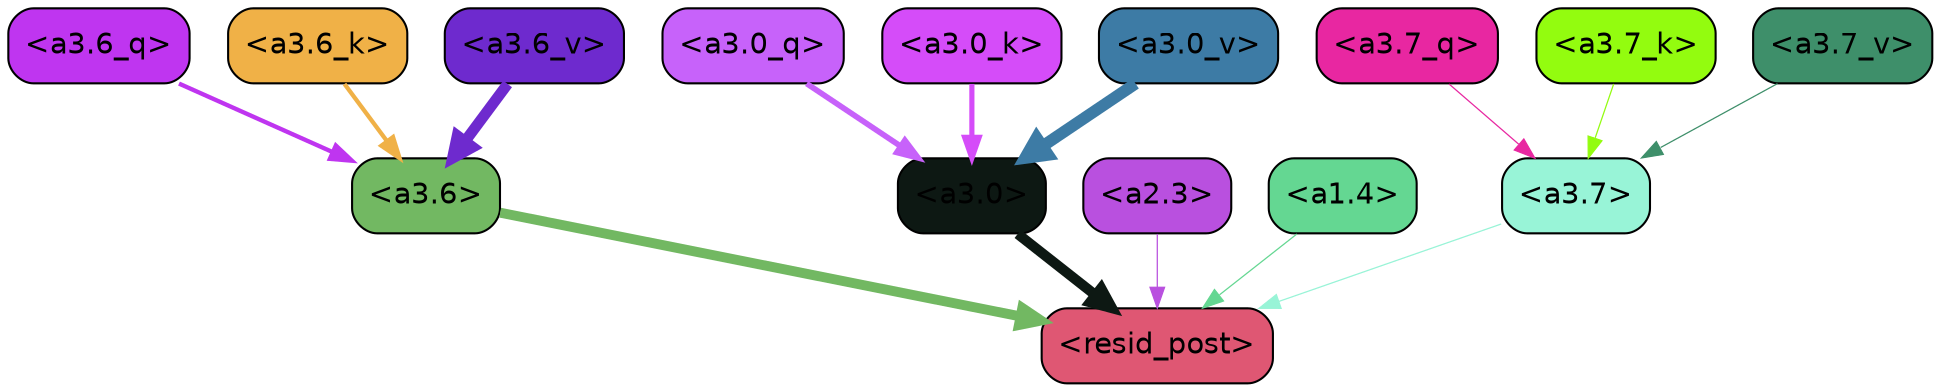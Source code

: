 strict digraph "" {
	graph [bgcolor=transparent,
		layout=dot,
		overlap=false,
		splines=true
	];
	"<a3.7>"	[color=black,
		fillcolor="#98f4d7",
		fontname=Helvetica,
		shape=box,
		style="filled, rounded"];
	"<resid_post>"	[color=black,
		fillcolor="#df5773",
		fontname=Helvetica,
		shape=box,
		style="filled, rounded"];
	"<a3.7>" -> "<resid_post>"	[color="#98f4d7",
		penwidth=0.6];
	"<a3.6>"	[color=black,
		fillcolor="#72b862",
		fontname=Helvetica,
		shape=box,
		style="filled, rounded"];
	"<a3.6>" -> "<resid_post>"	[color="#72b862",
		penwidth=4.753257989883423];
	"<a3.0>"	[color=black,
		fillcolor="#0d1813",
		fontname=Helvetica,
		shape=box,
		style="filled, rounded"];
	"<a3.0>" -> "<resid_post>"	[color="#0d1813",
		penwidth=4.90053927898407];
	"<a2.3>"	[color=black,
		fillcolor="#b950df",
		fontname=Helvetica,
		shape=box,
		style="filled, rounded"];
	"<a2.3>" -> "<resid_post>"	[color="#b950df",
		penwidth=0.6];
	"<a1.4>"	[color=black,
		fillcolor="#64d792",
		fontname=Helvetica,
		shape=box,
		style="filled, rounded"];
	"<a1.4>" -> "<resid_post>"	[color="#64d792",
		penwidth=0.6];
	"<a3.7_q>"	[color=black,
		fillcolor="#e827a1",
		fontname=Helvetica,
		shape=box,
		style="filled, rounded"];
	"<a3.7_q>" -> "<a3.7>"	[color="#e827a1",
		penwidth=0.6];
	"<a3.6_q>"	[color=black,
		fillcolor="#bf35f0",
		fontname=Helvetica,
		shape=box,
		style="filled, rounded"];
	"<a3.6_q>" -> "<a3.6>"	[color="#bf35f0",
		penwidth=2.091020345687866];
	"<a3.0_q>"	[color=black,
		fillcolor="#c762fa",
		fontname=Helvetica,
		shape=box,
		style="filled, rounded"];
	"<a3.0_q>" -> "<a3.0>"	[color="#c762fa",
		penwidth=2.7421876192092896];
	"<a3.7_k>"	[color=black,
		fillcolor="#93fc0f",
		fontname=Helvetica,
		shape=box,
		style="filled, rounded"];
	"<a3.7_k>" -> "<a3.7>"	[color="#93fc0f",
		penwidth=0.6];
	"<a3.6_k>"	[color=black,
		fillcolor="#f0b147",
		fontname=Helvetica,
		shape=box,
		style="filled, rounded"];
	"<a3.6_k>" -> "<a3.6>"	[color="#f0b147",
		penwidth=2.048597991466522];
	"<a3.0_k>"	[color=black,
		fillcolor="#d54cf9",
		fontname=Helvetica,
		shape=box,
		style="filled, rounded"];
	"<a3.0_k>" -> "<a3.0>"	[color="#d54cf9",
		penwidth=2.476402521133423];
	"<a3.7_v>"	[color=black,
		fillcolor="#3e8f6a",
		fontname=Helvetica,
		shape=box,
		style="filled, rounded"];
	"<a3.7_v>" -> "<a3.7>"	[color="#3e8f6a",
		penwidth=0.6];
	"<a3.6_v>"	[color=black,
		fillcolor="#6e2ace",
		fontname=Helvetica,
		shape=box,
		style="filled, rounded"];
	"<a3.6_v>" -> "<a3.6>"	[color="#6e2ace",
		penwidth=5.2550448179244995];
	"<a3.0_v>"	[color=black,
		fillcolor="#3d7ba5",
		fontname=Helvetica,
		shape=box,
		style="filled, rounded"];
	"<a3.0_v>" -> "<a3.0>"	[color="#3d7ba5",
		penwidth=5.652270674705505];
}
